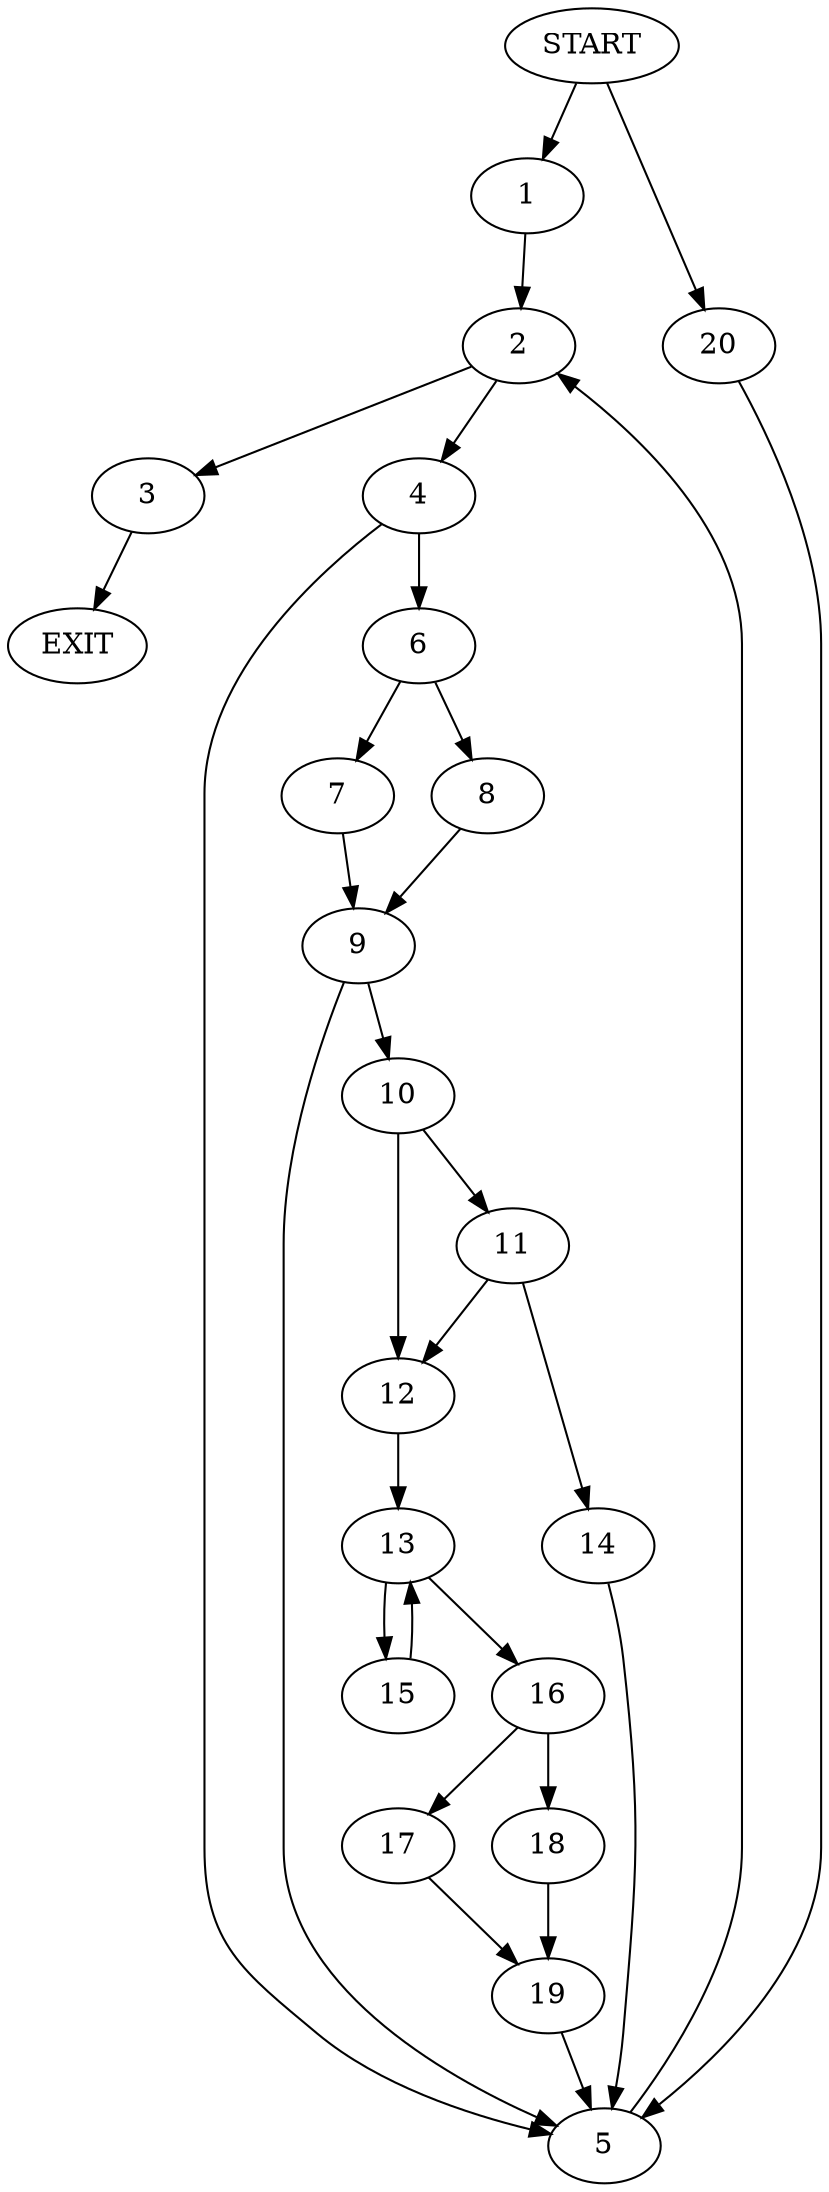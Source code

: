 digraph {
0 [label="START"]
21 [label="EXIT"]
0 -> 1
1 -> 2
2 -> 3
2 -> 4
4 -> 5
4 -> 6
3 -> 21
6 -> 7
6 -> 8
5 -> 2
8 -> 9
7 -> 9
9 -> 5
9 -> 10
10 -> 11
10 -> 12
12 -> 13
11 -> 12
11 -> 14
14 -> 5
13 -> 15
13 -> 16
16 -> 17
16 -> 18
15 -> 13
17 -> 19
18 -> 19
19 -> 5
0 -> 20
20 -> 5
}
